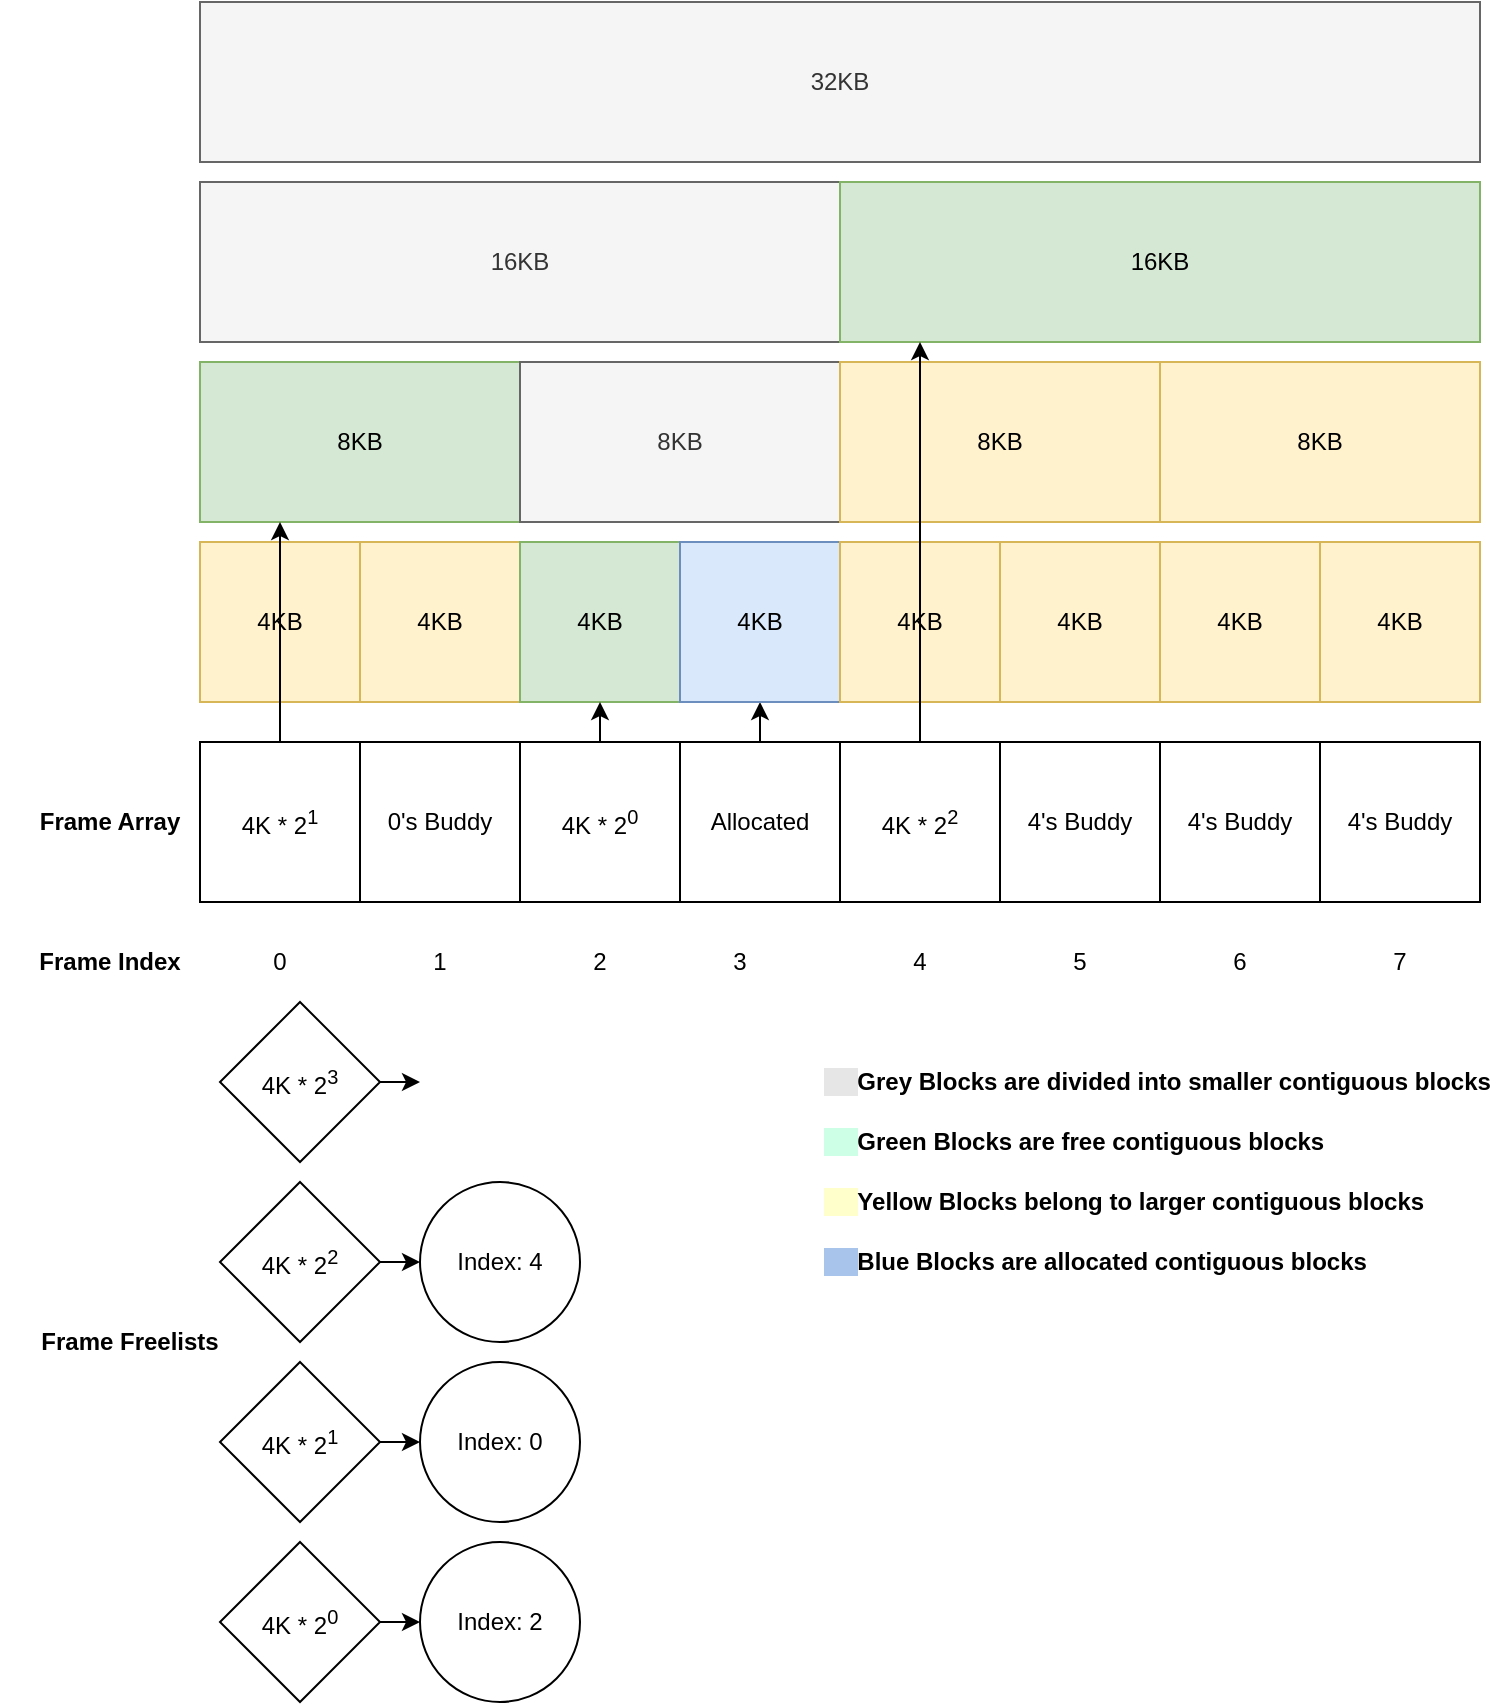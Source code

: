 <mxfile version="14.5.0" type="device"><diagram id="KoE9lUOKDPOXp2OaILGj" name="Page-1"><mxGraphModel dx="1422" dy="705" grid="1" gridSize="10" guides="1" tooltips="1" connect="1" arrows="1" fold="1" page="1" pageScale="1" pageWidth="850" pageHeight="1100" math="0" shadow="0"><root><mxCell id="0"/><mxCell id="1" parent="0"/><mxCell id="htUEUd58ZAXEYsollM0c-2" value="4KB" style="whiteSpace=wrap;html=1;aspect=fixed;fillColor=#fff2cc;strokeColor=#d6b656;" parent="1" vertex="1"><mxGeometry x="120" y="320" width="80" height="80" as="geometry"/></mxCell><mxCell id="htUEUd58ZAXEYsollM0c-3" value="4KB" style="whiteSpace=wrap;html=1;aspect=fixed;fillColor=#fff2cc;strokeColor=#d6b656;" parent="1" vertex="1"><mxGeometry x="200" y="320" width="80" height="80" as="geometry"/></mxCell><mxCell id="htUEUd58ZAXEYsollM0c-4" value="4KB" style="whiteSpace=wrap;html=1;aspect=fixed;fillColor=#d5e8d4;strokeColor=#82b366;" parent="1" vertex="1"><mxGeometry x="280" y="320" width="80" height="80" as="geometry"/></mxCell><mxCell id="htUEUd58ZAXEYsollM0c-11" value="8KB" style="rounded=0;whiteSpace=wrap;html=1;fillColor=#d5e8d4;strokeColor=#82b366;" parent="1" vertex="1"><mxGeometry x="120" y="230" width="160" height="80" as="geometry"/></mxCell><mxCell id="htUEUd58ZAXEYsollM0c-12" value="8KB" style="rounded=0;whiteSpace=wrap;html=1;fillColor=#f5f5f5;strokeColor=#666666;fontColor=#333333;" parent="1" vertex="1"><mxGeometry x="280" y="230" width="160" height="80" as="geometry"/></mxCell><mxCell id="htUEUd58ZAXEYsollM0c-13" value="8KB" style="rounded=0;whiteSpace=wrap;html=1;fillColor=#fff2cc;strokeColor=#d6b656;" parent="1" vertex="1"><mxGeometry x="440" y="230" width="160" height="80" as="geometry"/></mxCell><mxCell id="htUEUd58ZAXEYsollM0c-14" value="8KB" style="rounded=0;whiteSpace=wrap;html=1;fillColor=#fff2cc;strokeColor=#d6b656;" parent="1" vertex="1"><mxGeometry x="600" y="230" width="160" height="80" as="geometry"/></mxCell><mxCell id="htUEUd58ZAXEYsollM0c-15" value="16KB" style="rounded=0;whiteSpace=wrap;html=1;fillColor=#f5f5f5;strokeColor=#666666;fontColor=#333333;" parent="1" vertex="1"><mxGeometry x="120" y="140" width="320" height="80" as="geometry"/></mxCell><mxCell id="htUEUd58ZAXEYsollM0c-16" value="16KB" style="rounded=0;whiteSpace=wrap;html=1;fillColor=#d5e8d4;strokeColor=#82b366;" parent="1" vertex="1"><mxGeometry x="440" y="140" width="320" height="80" as="geometry"/></mxCell><mxCell id="htUEUd58ZAXEYsollM0c-17" value="32KB" style="rounded=0;whiteSpace=wrap;html=1;fillColor=#f5f5f5;strokeColor=#666666;fontColor=#333333;" parent="1" vertex="1"><mxGeometry x="120" y="50" width="640" height="80" as="geometry"/></mxCell><mxCell id="htUEUd58ZAXEYsollM0c-65" style="edgeStyle=orthogonalEdgeStyle;rounded=0;orthogonalLoop=1;jettySize=auto;html=1;exitX=0.5;exitY=0;exitDx=0;exitDy=0;entryX=0.25;entryY=1;entryDx=0;entryDy=0;" parent="1" source="htUEUd58ZAXEYsollM0c-18" target="htUEUd58ZAXEYsollM0c-11" edge="1"><mxGeometry relative="1" as="geometry"/></mxCell><mxCell id="htUEUd58ZAXEYsollM0c-18" value="4K * 2&lt;sup&gt;1&lt;/sup&gt;" style="whiteSpace=wrap;html=1;aspect=fixed;" parent="1" vertex="1"><mxGeometry x="120" y="420" width="80" height="80" as="geometry"/></mxCell><mxCell id="htUEUd58ZAXEYsollM0c-19" value="0's Buddy" style="whiteSpace=wrap;html=1;aspect=fixed;" parent="1" vertex="1"><mxGeometry x="200" y="420" width="80" height="80" as="geometry"/></mxCell><mxCell id="htUEUd58ZAXEYsollM0c-66" style="edgeStyle=orthogonalEdgeStyle;rounded=0;orthogonalLoop=1;jettySize=auto;html=1;exitX=0.5;exitY=0;exitDx=0;exitDy=0;entryX=0.5;entryY=1;entryDx=0;entryDy=0;" parent="1" source="htUEUd58ZAXEYsollM0c-21" target="htUEUd58ZAXEYsollM0c-26" edge="1"><mxGeometry relative="1" as="geometry"/></mxCell><mxCell id="htUEUd58ZAXEYsollM0c-21" value="Allocated" style="whiteSpace=wrap;html=1;aspect=fixed;" parent="1" vertex="1"><mxGeometry x="360" y="420" width="80" height="80" as="geometry"/></mxCell><mxCell id="htUEUd58ZAXEYsollM0c-22" value="4K * 2&lt;sup&gt;2&lt;/sup&gt;" style="whiteSpace=wrap;html=1;aspect=fixed;" parent="1" vertex="1"><mxGeometry x="440" y="420" width="80" height="80" as="geometry"/></mxCell><mxCell id="htUEUd58ZAXEYsollM0c-23" value="4's Buddy" style="whiteSpace=wrap;html=1;aspect=fixed;" parent="1" vertex="1"><mxGeometry x="520" y="420" width="80" height="80" as="geometry"/></mxCell><mxCell id="htUEUd58ZAXEYsollM0c-24" value="4's Buddy" style="whiteSpace=wrap;html=1;aspect=fixed;" parent="1" vertex="1"><mxGeometry x="600" y="420" width="80" height="80" as="geometry"/></mxCell><mxCell id="htUEUd58ZAXEYsollM0c-25" value="4's Buddy" style="whiteSpace=wrap;html=1;aspect=fixed;" parent="1" vertex="1"><mxGeometry x="680" y="420" width="80" height="80" as="geometry"/></mxCell><mxCell id="htUEUd58ZAXEYsollM0c-26" value="4KB" style="whiteSpace=wrap;html=1;aspect=fixed;fillColor=#dae8fc;strokeColor=#6c8ebf;" parent="1" vertex="1"><mxGeometry x="360" y="320" width="80" height="80" as="geometry"/></mxCell><mxCell id="htUEUd58ZAXEYsollM0c-27" value="4KB" style="whiteSpace=wrap;html=1;aspect=fixed;fillColor=#fff2cc;strokeColor=#d6b656;" parent="1" vertex="1"><mxGeometry x="440" y="320" width="80" height="80" as="geometry"/></mxCell><mxCell id="htUEUd58ZAXEYsollM0c-28" value="4KB" style="whiteSpace=wrap;html=1;aspect=fixed;fillColor=#fff2cc;strokeColor=#d6b656;" parent="1" vertex="1"><mxGeometry x="520" y="320" width="80" height="80" as="geometry"/></mxCell><mxCell id="htUEUd58ZAXEYsollM0c-29" value="4KB" style="whiteSpace=wrap;html=1;aspect=fixed;fillColor=#fff2cc;strokeColor=#d6b656;" parent="1" vertex="1"><mxGeometry x="600" y="320" width="80" height="80" as="geometry"/></mxCell><mxCell id="htUEUd58ZAXEYsollM0c-30" value="4KB" style="whiteSpace=wrap;html=1;aspect=fixed;fillColor=#fff2cc;strokeColor=#d6b656;" parent="1" vertex="1"><mxGeometry x="680" y="320" width="80" height="80" as="geometry"/></mxCell><mxCell id="htUEUd58ZAXEYsollM0c-31" value="0" style="text;html=1;strokeColor=none;fillColor=none;align=center;verticalAlign=middle;whiteSpace=wrap;rounded=0;" parent="1" vertex="1"><mxGeometry x="140" y="520" width="40" height="20" as="geometry"/></mxCell><mxCell id="htUEUd58ZAXEYsollM0c-36" value="1" style="text;html=1;strokeColor=none;fillColor=none;align=center;verticalAlign=middle;whiteSpace=wrap;rounded=0;" parent="1" vertex="1"><mxGeometry x="220" y="520" width="40" height="20" as="geometry"/></mxCell><mxCell id="htUEUd58ZAXEYsollM0c-37" value="2" style="text;html=1;strokeColor=none;fillColor=none;align=center;verticalAlign=middle;whiteSpace=wrap;rounded=0;" parent="1" vertex="1"><mxGeometry x="300" y="520" width="40" height="20" as="geometry"/></mxCell><mxCell id="htUEUd58ZAXEYsollM0c-38" value="3" style="text;html=1;strokeColor=none;fillColor=none;align=center;verticalAlign=middle;whiteSpace=wrap;rounded=0;" parent="1" vertex="1"><mxGeometry x="370" y="520" width="40" height="20" as="geometry"/></mxCell><mxCell id="htUEUd58ZAXEYsollM0c-43" value="4" style="text;html=1;strokeColor=none;fillColor=none;align=center;verticalAlign=middle;whiteSpace=wrap;rounded=0;" parent="1" vertex="1"><mxGeometry x="460" y="520" width="40" height="20" as="geometry"/></mxCell><mxCell id="htUEUd58ZAXEYsollM0c-44" value="5" style="text;html=1;strokeColor=none;fillColor=none;align=center;verticalAlign=middle;whiteSpace=wrap;rounded=0;" parent="1" vertex="1"><mxGeometry x="540" y="520" width="40" height="20" as="geometry"/></mxCell><mxCell id="htUEUd58ZAXEYsollM0c-45" value="6" style="text;html=1;strokeColor=none;fillColor=none;align=center;verticalAlign=middle;whiteSpace=wrap;rounded=0;" parent="1" vertex="1"><mxGeometry x="620" y="520" width="40" height="20" as="geometry"/></mxCell><mxCell id="htUEUd58ZAXEYsollM0c-46" value="7" style="text;html=1;strokeColor=none;fillColor=none;align=center;verticalAlign=middle;whiteSpace=wrap;rounded=0;" parent="1" vertex="1"><mxGeometry x="700" y="520" width="40" height="20" as="geometry"/></mxCell><mxCell id="htUEUd58ZAXEYsollM0c-49" value="Frame Index" style="text;html=1;strokeColor=none;fillColor=none;align=center;verticalAlign=middle;whiteSpace=wrap;rounded=0;fontStyle=1" parent="1" vertex="1"><mxGeometry x="20" y="520" width="110" height="20" as="geometry"/></mxCell><mxCell id="htUEUd58ZAXEYsollM0c-51" style="edgeStyle=orthogonalEdgeStyle;rounded=0;orthogonalLoop=1;jettySize=auto;html=1;exitX=0.5;exitY=0;exitDx=0;exitDy=0;" parent="1" source="htUEUd58ZAXEYsollM0c-50" edge="1"><mxGeometry relative="1" as="geometry"><mxPoint x="320" y="400" as="targetPoint"/></mxGeometry></mxCell><mxCell id="htUEUd58ZAXEYsollM0c-50" value="4K * 2&lt;sup&gt;0&lt;/sup&gt;" style="whiteSpace=wrap;html=1;aspect=fixed;" parent="1" vertex="1"><mxGeometry x="280" y="420" width="80" height="80" as="geometry"/></mxCell><mxCell id="htUEUd58ZAXEYsollM0c-55" style="edgeStyle=orthogonalEdgeStyle;rounded=0;orthogonalLoop=1;jettySize=auto;html=1;exitX=0.5;exitY=0;exitDx=0;exitDy=0;" parent="1" source="htUEUd58ZAXEYsollM0c-22" edge="1"><mxGeometry relative="1" as="geometry"><mxPoint x="480" y="220" as="targetPoint"/></mxGeometry></mxCell><mxCell id="htUEUd58ZAXEYsollM0c-56" value="4K * 2&lt;sup&gt;0&lt;/sup&gt;" style="rhombus;whiteSpace=wrap;html=1;" parent="1" vertex="1"><mxGeometry x="130" y="820" width="80" height="80" as="geometry"/></mxCell><mxCell id="htUEUd58ZAXEYsollM0c-57" value="4K * 2&lt;sup&gt;1&lt;/sup&gt;" style="rhombus;whiteSpace=wrap;html=1;" parent="1" vertex="1"><mxGeometry x="130" y="730" width="80" height="80" as="geometry"/></mxCell><mxCell id="htUEUd58ZAXEYsollM0c-60" style="edgeStyle=orthogonalEdgeStyle;rounded=0;orthogonalLoop=1;jettySize=auto;html=1;exitX=1;exitY=0.5;exitDx=0;exitDy=0;entryX=0;entryY=0.5;entryDx=0;entryDy=0;" parent="1" source="htUEUd58ZAXEYsollM0c-58" target="htUEUd58ZAXEYsollM0c-59" edge="1"><mxGeometry relative="1" as="geometry"/></mxCell><mxCell id="htUEUd58ZAXEYsollM0c-58" value="4K * 2&lt;sup&gt;2&lt;/sup&gt;" style="rhombus;whiteSpace=wrap;html=1;" parent="1" vertex="1"><mxGeometry x="130" y="640" width="80" height="80" as="geometry"/></mxCell><mxCell id="htUEUd58ZAXEYsollM0c-59" value="Index: 4" style="ellipse;whiteSpace=wrap;html=1;aspect=fixed;" parent="1" vertex="1"><mxGeometry x="230" y="640" width="80" height="80" as="geometry"/></mxCell><mxCell id="htUEUd58ZAXEYsollM0c-61" style="edgeStyle=orthogonalEdgeStyle;rounded=0;orthogonalLoop=1;jettySize=auto;html=1;exitX=1;exitY=0.5;exitDx=0;exitDy=0;entryX=0;entryY=0.5;entryDx=0;entryDy=0;" parent="1" target="htUEUd58ZAXEYsollM0c-62" edge="1"><mxGeometry relative="1" as="geometry"><mxPoint x="210" y="770" as="sourcePoint"/></mxGeometry></mxCell><mxCell id="htUEUd58ZAXEYsollM0c-62" value="Index: 0" style="ellipse;whiteSpace=wrap;html=1;aspect=fixed;" parent="1" vertex="1"><mxGeometry x="230" y="730" width="80" height="80" as="geometry"/></mxCell><mxCell id="htUEUd58ZAXEYsollM0c-63" style="edgeStyle=orthogonalEdgeStyle;rounded=0;orthogonalLoop=1;jettySize=auto;html=1;exitX=1;exitY=0.5;exitDx=0;exitDy=0;entryX=0;entryY=0.5;entryDx=0;entryDy=0;" parent="1" target="htUEUd58ZAXEYsollM0c-64" edge="1"><mxGeometry relative="1" as="geometry"><mxPoint x="210" y="860" as="sourcePoint"/></mxGeometry></mxCell><mxCell id="htUEUd58ZAXEYsollM0c-64" value="Index: 2" style="ellipse;whiteSpace=wrap;html=1;aspect=fixed;" parent="1" vertex="1"><mxGeometry x="230" y="820" width="80" height="80" as="geometry"/></mxCell><mxCell id="htUEUd58ZAXEYsollM0c-67" value="&lt;b&gt;&lt;font&gt;&lt;span style=&quot;background-color: rgb(230 , 230 , 230)&quot;&gt;&amp;nbsp; &amp;nbsp; &amp;nbsp;&lt;/span&gt;Grey Blocks&lt;/font&gt;&amp;nbsp;are divided into smaller contiguous blocks&lt;/b&gt;" style="text;html=1;strokeColor=none;fillColor=none;align=left;verticalAlign=middle;whiteSpace=wrap;rounded=0;" parent="1" vertex="1"><mxGeometry x="430" y="580" width="340" height="20" as="geometry"/></mxCell><mxCell id="htUEUd58ZAXEYsollM0c-68" value="&lt;b&gt;&lt;font&gt;&lt;span style=&quot;background-color: rgb(204 , 255 , 230)&quot;&gt;&amp;nbsp; &amp;nbsp; &amp;nbsp;&lt;/span&gt;Green Blocks are free&lt;/font&gt;&amp;nbsp;contiguous blocks&lt;/b&gt;" style="text;html=1;strokeColor=none;fillColor=none;align=left;verticalAlign=middle;whiteSpace=wrap;rounded=0;" parent="1" vertex="1"><mxGeometry x="430" y="610" width="340" height="20" as="geometry"/></mxCell><mxCell id="htUEUd58ZAXEYsollM0c-69" value="&lt;b&gt;&lt;font&gt;&lt;font color=&quot;#ffffcc&quot; style=&quot;background-color: rgb(255 , 255 , 204)&quot;&gt;&amp;nbsp; &amp;nbsp; &amp;nbsp;&lt;/font&gt;Yellow Blocks belong to larger&lt;/font&gt;&amp;nbsp;contiguous blocks&lt;/b&gt;" style="text;html=1;strokeColor=none;fillColor=none;align=left;verticalAlign=middle;whiteSpace=wrap;rounded=0;" parent="1" vertex="1"><mxGeometry x="430" y="640" width="340" height="20" as="geometry"/></mxCell><mxCell id="htUEUd58ZAXEYsollM0c-70" value="&lt;b&gt;&lt;font&gt;&lt;font color=&quot;#ffffcc&quot; style=&quot;background-color: rgb(169 , 196 , 235)&quot;&gt;&amp;nbsp; &amp;nbsp; &amp;nbsp;&lt;/font&gt;Blue Blocks are allocated&amp;nbsp;&lt;/font&gt;contiguous blocks&lt;/b&gt;" style="text;html=1;strokeColor=none;fillColor=none;align=left;verticalAlign=middle;whiteSpace=wrap;rounded=0;" parent="1" vertex="1"><mxGeometry x="430" y="670" width="340" height="20" as="geometry"/></mxCell><mxCell id="htUEUd58ZAXEYsollM0c-74" style="edgeStyle=orthogonalEdgeStyle;rounded=0;orthogonalLoop=1;jettySize=auto;html=1;exitX=1;exitY=0.5;exitDx=0;exitDy=0;" parent="1" source="htUEUd58ZAXEYsollM0c-71" edge="1"><mxGeometry relative="1" as="geometry"><mxPoint x="230" y="590" as="targetPoint"/></mxGeometry></mxCell><mxCell id="htUEUd58ZAXEYsollM0c-71" value="4K * 2&lt;sup&gt;3&lt;/sup&gt;" style="rhombus;whiteSpace=wrap;html=1;" parent="1" vertex="1"><mxGeometry x="130" y="550" width="80" height="80" as="geometry"/></mxCell><mxCell id="htUEUd58ZAXEYsollM0c-75" value="Frame Array" style="text;html=1;strokeColor=none;fillColor=none;align=center;verticalAlign=middle;whiteSpace=wrap;rounded=0;fontStyle=1" parent="1" vertex="1"><mxGeometry x="20" y="450" width="110" height="20" as="geometry"/></mxCell><mxCell id="htUEUd58ZAXEYsollM0c-76" value="Frame Freelists" style="text;html=1;strokeColor=none;fillColor=none;align=center;verticalAlign=middle;whiteSpace=wrap;rounded=0;fontStyle=1" parent="1" vertex="1"><mxGeometry x="30" y="700" width="110" height="40" as="geometry"/></mxCell></root></mxGraphModel></diagram></mxfile>